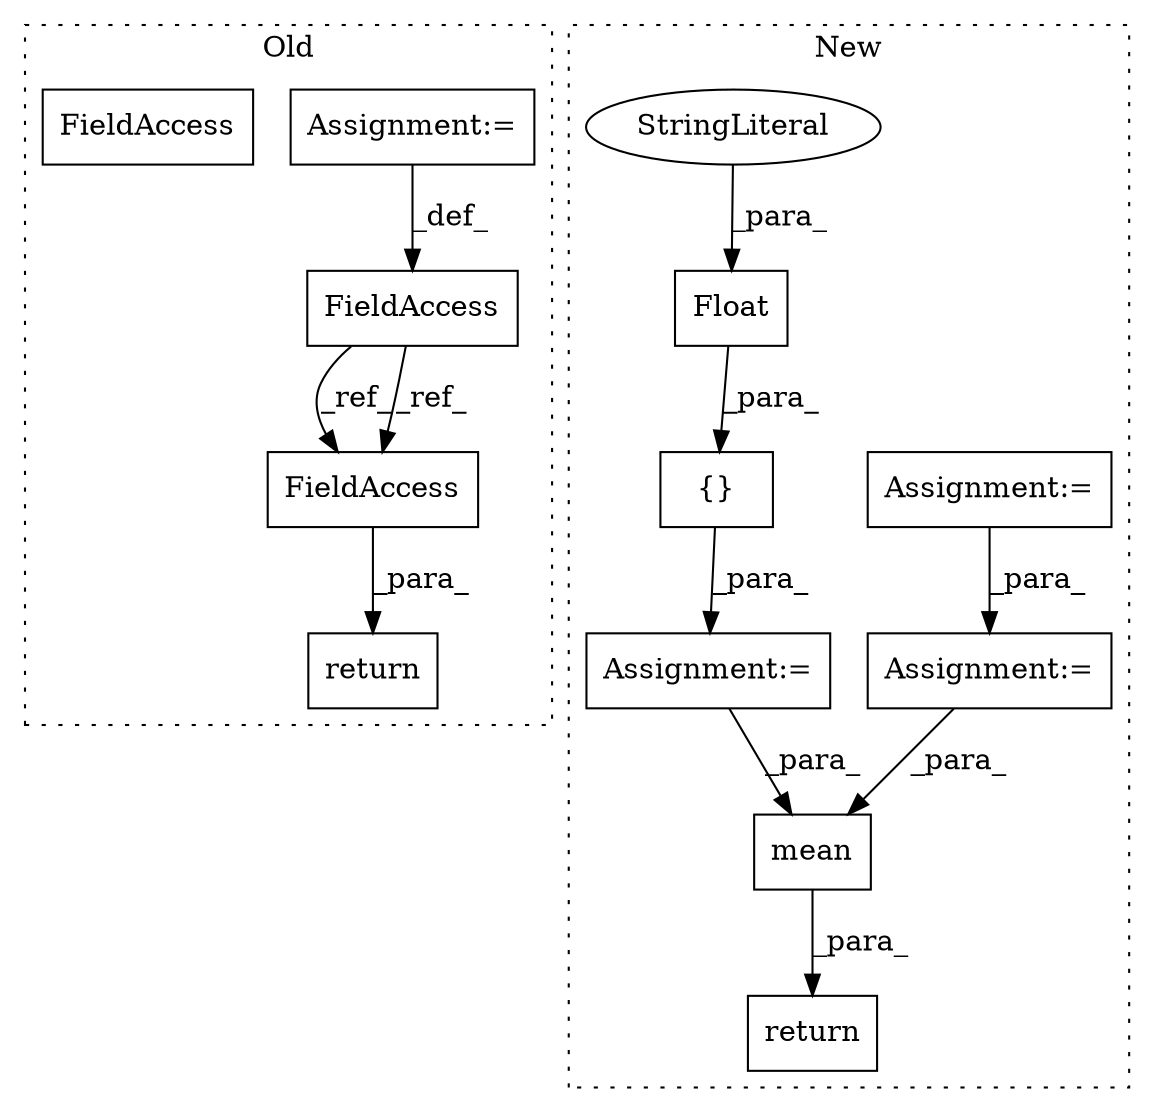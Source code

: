 digraph G {
subgraph cluster0 {
1 [label="return" a="41" s="5587" l="7" shape="box"];
4 [label="Assignment:=" a="7" s="5230" l="1" shape="box"];
10 [label="FieldAccess" a="22" s="5594" l="11" shape="box"];
11 [label="FieldAccess" a="22" s="5219" l="11" shape="box"];
13 [label="FieldAccess" a="22" s="5594" l="11" shape="box"];
label = "Old";
style="dotted";
}
subgraph cluster1 {
2 [label="Float" a="32" s="4860,4871" l="6,1" shape="box"];
3 [label="return" a="41" s="5755" l="7" shape="box"];
5 [label="Assignment:=" a="7" s="4847" l="1" shape="box"];
6 [label="Assignment:=" a="7" s="5436" l="1" shape="box"];
7 [label="Assignment:=" a="7" s="5514" l="1" shape="box"];
8 [label="StringLiteral" a="45" s="4866" l="5" shape="ellipse"];
9 [label="{}" a="4" s="4859,4872" l="1,1" shape="box"];
12 [label="mean" a="32" s="5768,5785" l="5,1" shape="box"];
label = "New";
style="dotted";
}
2 -> 9 [label="_para_"];
4 -> 11 [label="_def_"];
5 -> 12 [label="_para_"];
6 -> 7 [label="_para_"];
7 -> 12 [label="_para_"];
8 -> 2 [label="_para_"];
9 -> 5 [label="_para_"];
11 -> 13 [label="_ref_"];
11 -> 13 [label="_ref_"];
12 -> 3 [label="_para_"];
13 -> 1 [label="_para_"];
}